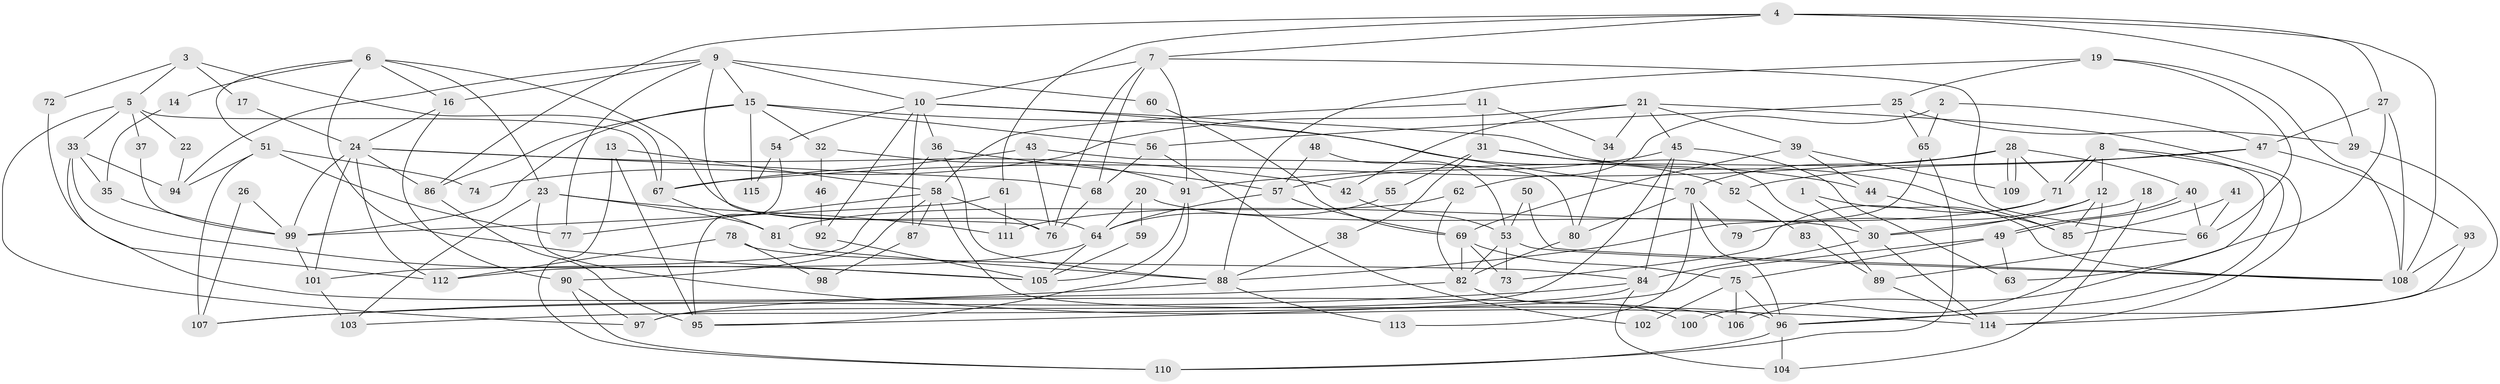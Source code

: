 // Generated by graph-tools (version 1.1) at 2025/02/03/09/25 03:02:01]
// undirected, 115 vertices, 230 edges
graph export_dot {
graph [start="1"]
  node [color=gray90,style=filled];
  1;
  2;
  3;
  4;
  5;
  6;
  7;
  8;
  9;
  10;
  11;
  12;
  13;
  14;
  15;
  16;
  17;
  18;
  19;
  20;
  21;
  22;
  23;
  24;
  25;
  26;
  27;
  28;
  29;
  30;
  31;
  32;
  33;
  34;
  35;
  36;
  37;
  38;
  39;
  40;
  41;
  42;
  43;
  44;
  45;
  46;
  47;
  48;
  49;
  50;
  51;
  52;
  53;
  54;
  55;
  56;
  57;
  58;
  59;
  60;
  61;
  62;
  63;
  64;
  65;
  66;
  67;
  68;
  69;
  70;
  71;
  72;
  73;
  74;
  75;
  76;
  77;
  78;
  79;
  80;
  81;
  82;
  83;
  84;
  85;
  86;
  87;
  88;
  89;
  90;
  91;
  92;
  93;
  94;
  95;
  96;
  97;
  98;
  99;
  100;
  101;
  102;
  103;
  104;
  105;
  106;
  107;
  108;
  109;
  110;
  111;
  112;
  113;
  114;
  115;
  1 -- 108;
  1 -- 30;
  2 -- 62;
  2 -- 65;
  2 -- 47;
  3 -- 67;
  3 -- 5;
  3 -- 17;
  3 -- 72;
  4 -- 7;
  4 -- 27;
  4 -- 29;
  4 -- 61;
  4 -- 86;
  4 -- 108;
  5 -- 67;
  5 -- 33;
  5 -- 22;
  5 -- 37;
  5 -- 97;
  6 -- 16;
  6 -- 105;
  6 -- 14;
  6 -- 23;
  6 -- 51;
  6 -- 64;
  7 -- 10;
  7 -- 68;
  7 -- 66;
  7 -- 76;
  7 -- 91;
  8 -- 71;
  8 -- 71;
  8 -- 96;
  8 -- 12;
  8 -- 106;
  9 -- 16;
  9 -- 94;
  9 -- 10;
  9 -- 15;
  9 -- 60;
  9 -- 76;
  9 -- 77;
  10 -- 70;
  10 -- 36;
  10 -- 54;
  10 -- 85;
  10 -- 87;
  10 -- 92;
  11 -- 58;
  11 -- 34;
  11 -- 31;
  12 -- 85;
  12 -- 30;
  12 -- 79;
  12 -- 100;
  13 -- 95;
  13 -- 58;
  13 -- 110;
  14 -- 35;
  15 -- 86;
  15 -- 32;
  15 -- 52;
  15 -- 56;
  15 -- 99;
  15 -- 115;
  16 -- 90;
  16 -- 24;
  17 -- 24;
  18 -- 104;
  18 -- 30;
  19 -- 108;
  19 -- 66;
  19 -- 25;
  19 -- 88;
  20 -- 30;
  20 -- 64;
  20 -- 59;
  21 -- 45;
  21 -- 114;
  21 -- 34;
  21 -- 39;
  21 -- 42;
  21 -- 74;
  22 -- 94;
  23 -- 111;
  23 -- 81;
  23 -- 103;
  23 -- 114;
  24 -- 99;
  24 -- 68;
  24 -- 42;
  24 -- 86;
  24 -- 101;
  24 -- 112;
  25 -- 29;
  25 -- 56;
  25 -- 65;
  26 -- 99;
  26 -- 107;
  27 -- 47;
  27 -- 63;
  27 -- 108;
  28 -- 71;
  28 -- 109;
  28 -- 109;
  28 -- 40;
  28 -- 67;
  28 -- 70;
  29 -- 96;
  30 -- 84;
  30 -- 114;
  31 -- 89;
  31 -- 38;
  31 -- 44;
  31 -- 55;
  32 -- 91;
  32 -- 46;
  33 -- 105;
  33 -- 106;
  33 -- 35;
  33 -- 94;
  34 -- 80;
  35 -- 99;
  36 -- 88;
  36 -- 57;
  36 -- 101;
  37 -- 99;
  38 -- 88;
  39 -- 69;
  39 -- 44;
  39 -- 109;
  40 -- 49;
  40 -- 49;
  40 -- 66;
  41 -- 85;
  41 -- 66;
  42 -- 53;
  43 -- 76;
  43 -- 67;
  43 -- 80;
  44 -- 85;
  45 -- 57;
  45 -- 84;
  45 -- 63;
  45 -- 97;
  46 -- 92;
  47 -- 93;
  47 -- 52;
  47 -- 91;
  48 -- 53;
  48 -- 57;
  49 -- 103;
  49 -- 63;
  49 -- 75;
  50 -- 108;
  50 -- 53;
  51 -- 77;
  51 -- 74;
  51 -- 94;
  51 -- 107;
  52 -- 83;
  53 -- 108;
  53 -- 73;
  53 -- 82;
  54 -- 95;
  54 -- 115;
  55 -- 64;
  56 -- 68;
  56 -- 102;
  57 -- 69;
  57 -- 64;
  58 -- 90;
  58 -- 76;
  58 -- 77;
  58 -- 87;
  58 -- 96;
  59 -- 105;
  60 -- 69;
  61 -- 99;
  61 -- 111;
  62 -- 82;
  62 -- 81;
  64 -- 105;
  64 -- 112;
  65 -- 110;
  65 -- 88;
  66 -- 89;
  67 -- 81;
  68 -- 76;
  69 -- 82;
  69 -- 75;
  69 -- 73;
  70 -- 80;
  70 -- 79;
  70 -- 96;
  70 -- 113;
  71 -- 73;
  71 -- 111;
  72 -- 112;
  75 -- 96;
  75 -- 102;
  75 -- 106;
  78 -- 84;
  78 -- 112;
  78 -- 98;
  80 -- 82;
  81 -- 88;
  82 -- 97;
  82 -- 100;
  83 -- 89;
  84 -- 107;
  84 -- 95;
  84 -- 104;
  86 -- 95;
  87 -- 98;
  88 -- 107;
  88 -- 113;
  89 -- 114;
  90 -- 97;
  90 -- 110;
  91 -- 95;
  91 -- 105;
  92 -- 105;
  93 -- 108;
  93 -- 114;
  96 -- 104;
  96 -- 110;
  99 -- 101;
  101 -- 103;
}
